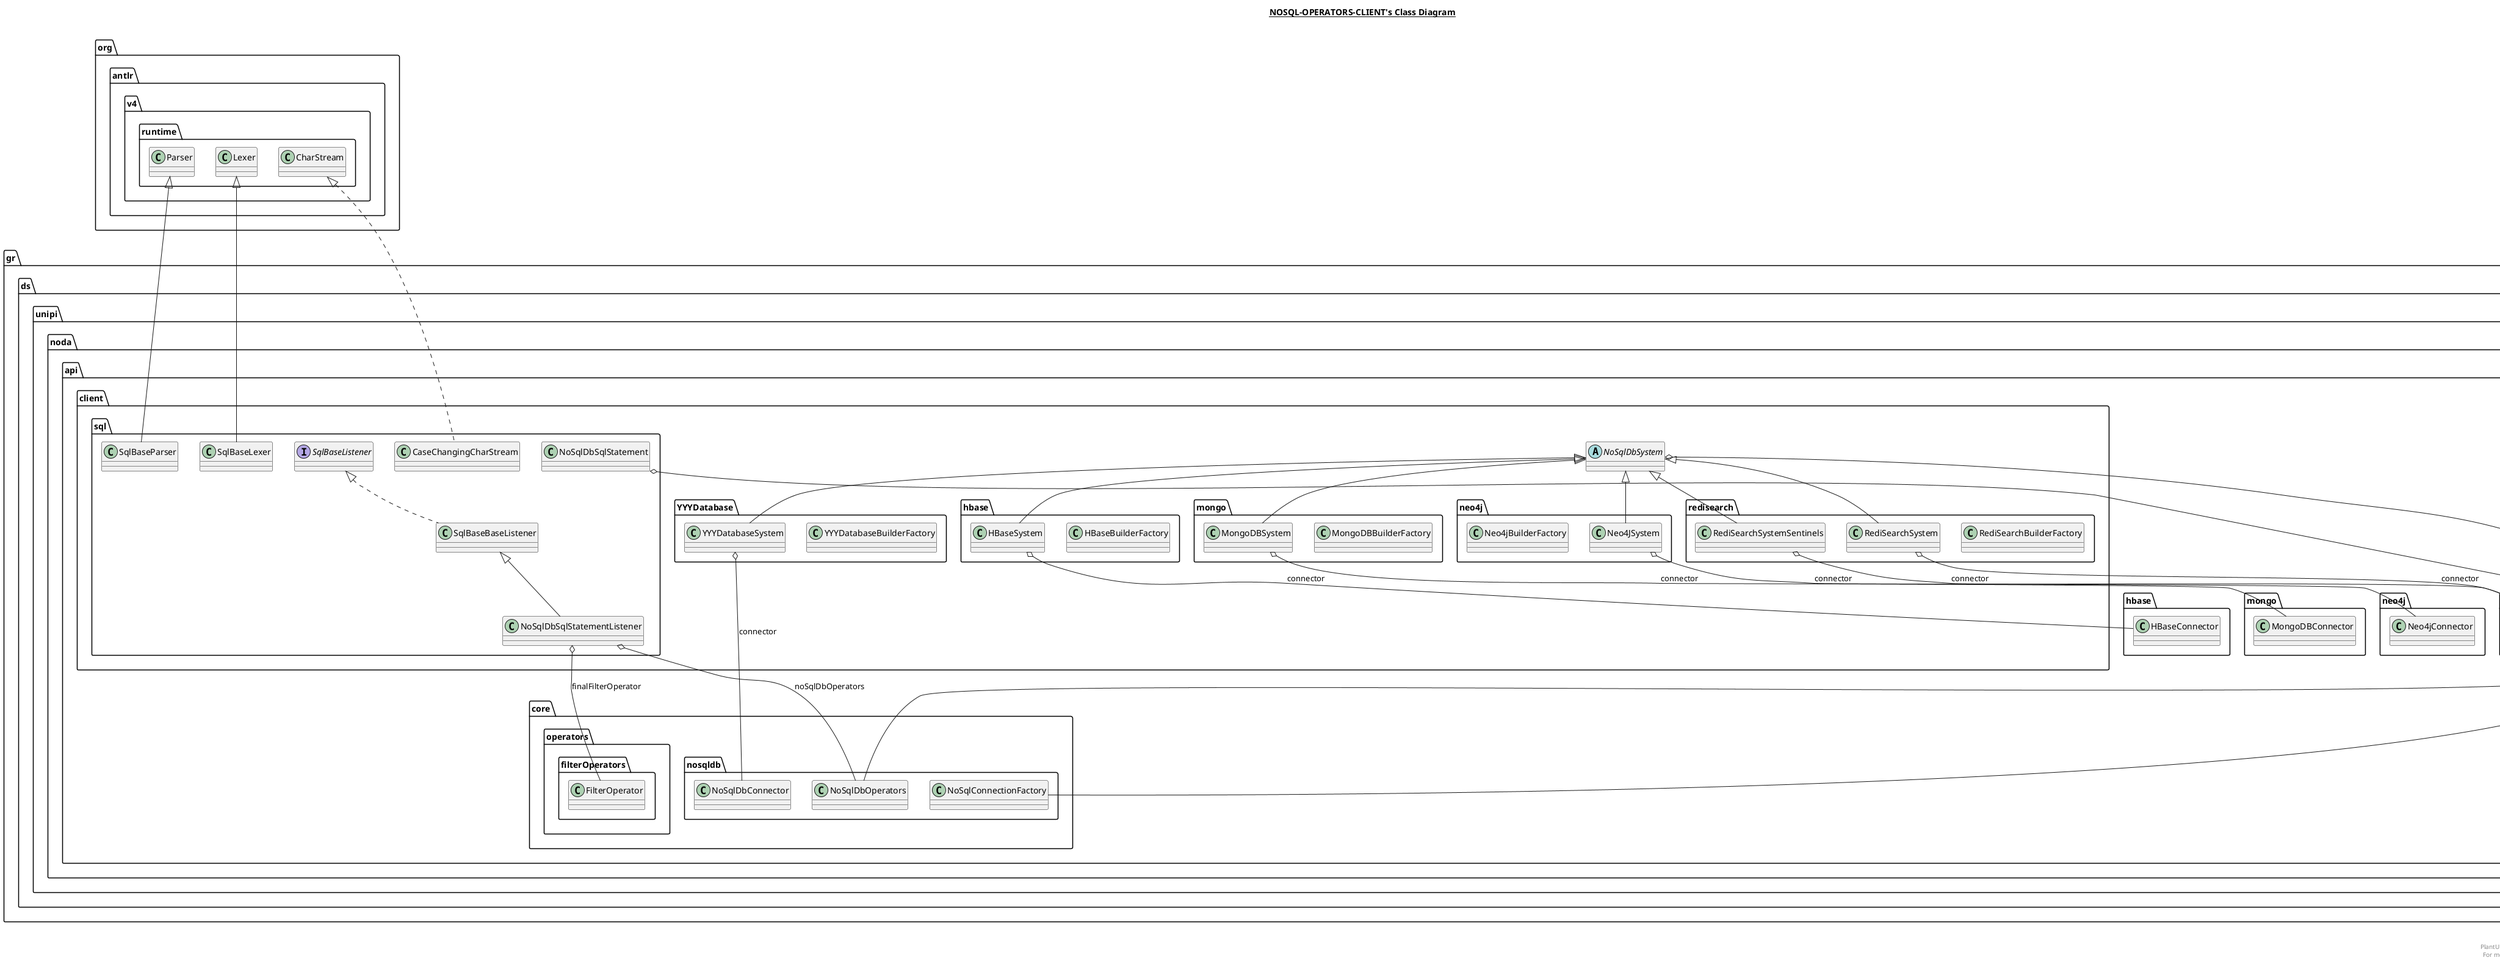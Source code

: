 @startuml

title __NOSQL-OPERATORS-CLIENT's Class Diagram__\n

  namespace gr.ds.unipi.noda.api.client {
    abstract class gr.ds.unipi.noda.api.client.NoSqlDbSystem {
    }
  }
  

  namespace gr.ds.unipi.noda.api.client {
    namespace YYYDatabase {
      class gr.ds.unipi.noda.api.client.YYYDatabase.YYYDatabaseBuilderFactory {
      }
    }
  }
  

  namespace gr.ds.unipi.noda.api.client {
    namespace YYYDatabase {
      class gr.ds.unipi.noda.api.client.YYYDatabase.YYYDatabaseSystem {
      }
    }
  }
  

  namespace gr.ds.unipi.noda.api.client {
    namespace hbase {
      class gr.ds.unipi.noda.api.client.hbase.HBaseBuilderFactory {
      }
    }
  }
  

  namespace gr.ds.unipi.noda.api.client {
    namespace hbase {
      class gr.ds.unipi.noda.api.client.hbase.HBaseSystem {
      }
    }
  }
  

  namespace gr.ds.unipi.noda.api.client {
    namespace mongo {
      class gr.ds.unipi.noda.api.client.mongo.MongoDBBuilderFactory {
      }
    }
  }
  

  namespace gr.ds.unipi.noda.api.client {
    namespace mongo {
      class gr.ds.unipi.noda.api.client.mongo.MongoDBSystem {
      }
    }
  }
  

  namespace gr.ds.unipi.noda.api.client {
    namespace neo4j {
      class gr.ds.unipi.noda.api.client.neo4j.Neo4JSystem {
      }
    }
  }
  

  namespace gr.ds.unipi.noda.api.client {
    namespace neo4j {
      class gr.ds.unipi.noda.api.client.neo4j.Neo4jBuilderFactory {
      }
    }
  }
  

  namespace gr.ds.unipi.noda.api.client {
    namespace redisearch {
      class gr.ds.unipi.noda.api.client.redisearch.RediSearchBuilderFactory {
      }
    }
  }
  

  namespace gr.ds.unipi.noda.api.client {
    namespace redisearch {
      class gr.ds.unipi.noda.api.client.redisearch.RediSearchSystem {
      }
    }
  }
  

  namespace gr.ds.unipi.noda.api.client {
    namespace redisearch {
      class gr.ds.unipi.noda.api.client.redisearch.RediSearchSystemSentinels {
      }
    }
  }
  

  namespace gr.ds.unipi.noda.api.client {
    namespace sql {
      class gr.ds.unipi.noda.api.client.sql.CaseChangingCharStream {
      }
    }
  }
  

  namespace gr.ds.unipi.noda.api.client {
    namespace sql {
      class gr.ds.unipi.noda.api.client.sql.NoSqlDbSqlStatement {
      }
    }
  }
  

  namespace gr.ds.unipi.noda.api.client {
    namespace sql {
      class gr.ds.unipi.noda.api.client.sql.NoSqlDbSqlStatementListener {
      }
    }
  }
  

  namespace gr.ds.unipi.noda.api.client {
    namespace sql {
      class gr.ds.unipi.noda.api.client.sql.SqlBaseBaseListener {
      }
    }
  }
  

  namespace gr.ds.unipi.noda.api.client {
    namespace sql {
      class gr.ds.unipi.noda.api.client.sql.SqlBaseLexer {
      }
    }
  }
  

  namespace gr.ds.unipi.noda.api.client {
    namespace sql {
      interface gr.ds.unipi.noda.api.client.sql.SqlBaseListener {
      }
    }
  }
  

  namespace gr.ds.unipi.noda.api.client {
    namespace sql {
      class gr.ds.unipi.noda.api.client.sql.SqlBaseParser {
      }
    }
  }
  

  gr.ds.unipi.noda.api.client.NoSqlDbSystem o-- gr.ds.unipi.noda.api.core.nosqldb.NoSqlConnectionFactory : nsdb
  gr.ds.unipi.noda.api.client.YYYDatabase.YYYDatabaseSystem -up-|> gr.ds.unipi.noda.api.client.NoSqlDbSystem
  gr.ds.unipi.noda.api.client.YYYDatabase.YYYDatabaseSystem o-- gr.ds.unipi.noda.api.core.nosqldb.NoSqlDbConnector : connector
  gr.ds.unipi.noda.api.client.hbase.HBaseSystem -up-|> gr.ds.unipi.noda.api.client.NoSqlDbSystem
  gr.ds.unipi.noda.api.client.hbase.HBaseSystem o-- gr.ds.unipi.noda.api.hbase.HBaseConnector : connector
  gr.ds.unipi.noda.api.client.mongo.MongoDBSystem -up-|> gr.ds.unipi.noda.api.client.NoSqlDbSystem
  gr.ds.unipi.noda.api.client.mongo.MongoDBSystem o-- gr.ds.unipi.noda.api.mongo.MongoDBConnector : connector
  gr.ds.unipi.noda.api.client.neo4j.Neo4JSystem -up-|> gr.ds.unipi.noda.api.client.NoSqlDbSystem
  gr.ds.unipi.noda.api.client.neo4j.Neo4JSystem o-- gr.ds.unipi.noda.api.neo4j.Neo4jConnector : connector
  gr.ds.unipi.noda.api.client.redisearch.RediSearchSystem -up-|> gr.ds.unipi.noda.api.client.NoSqlDbSystem
  gr.ds.unipi.noda.api.client.redisearch.RediSearchSystem o-- gr.ds.unipi.noda.api.redisearch.RediSearchConnector : connector
  gr.ds.unipi.noda.api.client.redisearch.RediSearchSystemSentinels -up-|> gr.ds.unipi.noda.api.client.NoSqlDbSystem
  gr.ds.unipi.noda.api.client.redisearch.RediSearchSystemSentinels o-- gr.ds.unipi.noda.api.redisearch.RediSearchConnector : connector
  gr.ds.unipi.noda.api.client.sql.CaseChangingCharStream .up.|> org.antlr.v4.runtime.CharStream
  gr.ds.unipi.noda.api.client.sql.NoSqlDbSqlStatement o-- gr.ds.unipi.noda.api.core.nosqldb.NoSqlDbOperators : noSqlDbOperators
  gr.ds.unipi.noda.api.client.sql.NoSqlDbSqlStatementListener -up-|> gr.ds.unipi.noda.api.client.sql.SqlBaseBaseListener
  gr.ds.unipi.noda.api.client.sql.NoSqlDbSqlStatementListener o-- gr.ds.unipi.noda.api.core.operators.filterOperators.FilterOperator : finalFilterOperator
  gr.ds.unipi.noda.api.client.sql.NoSqlDbSqlStatementListener o-- gr.ds.unipi.noda.api.core.nosqldb.NoSqlDbOperators : noSqlDbOperators
  gr.ds.unipi.noda.api.client.sql.SqlBaseBaseListener .up.|> gr.ds.unipi.noda.api.client.sql.SqlBaseListener
  gr.ds.unipi.noda.api.client.sql.SqlBaseLexer -up-|> org.antlr.v4.runtime.Lexer
  gr.ds.unipi.noda.api.client.sql.SqlBaseParser -up-|> org.antlr.v4.runtime.Parser


right footer


PlantUML diagram generated by SketchIt! (https://bitbucket.org/pmesmeur/sketch.it)
For more information about this tool, please contact philippe.mesmeur@gmail.com
endfooter

@enduml
